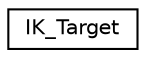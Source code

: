 digraph G
{
  edge [fontname="Helvetica",fontsize="10",labelfontname="Helvetica",labelfontsize="10"];
  node [fontname="Helvetica",fontsize="10",shape=record];
  rankdir=LR;
  Node1 [label="IK_Target",height=0.2,width=0.4,color="black", fillcolor="white", style="filled",URL="$d1/d57/structIK__Target.html"];
}
